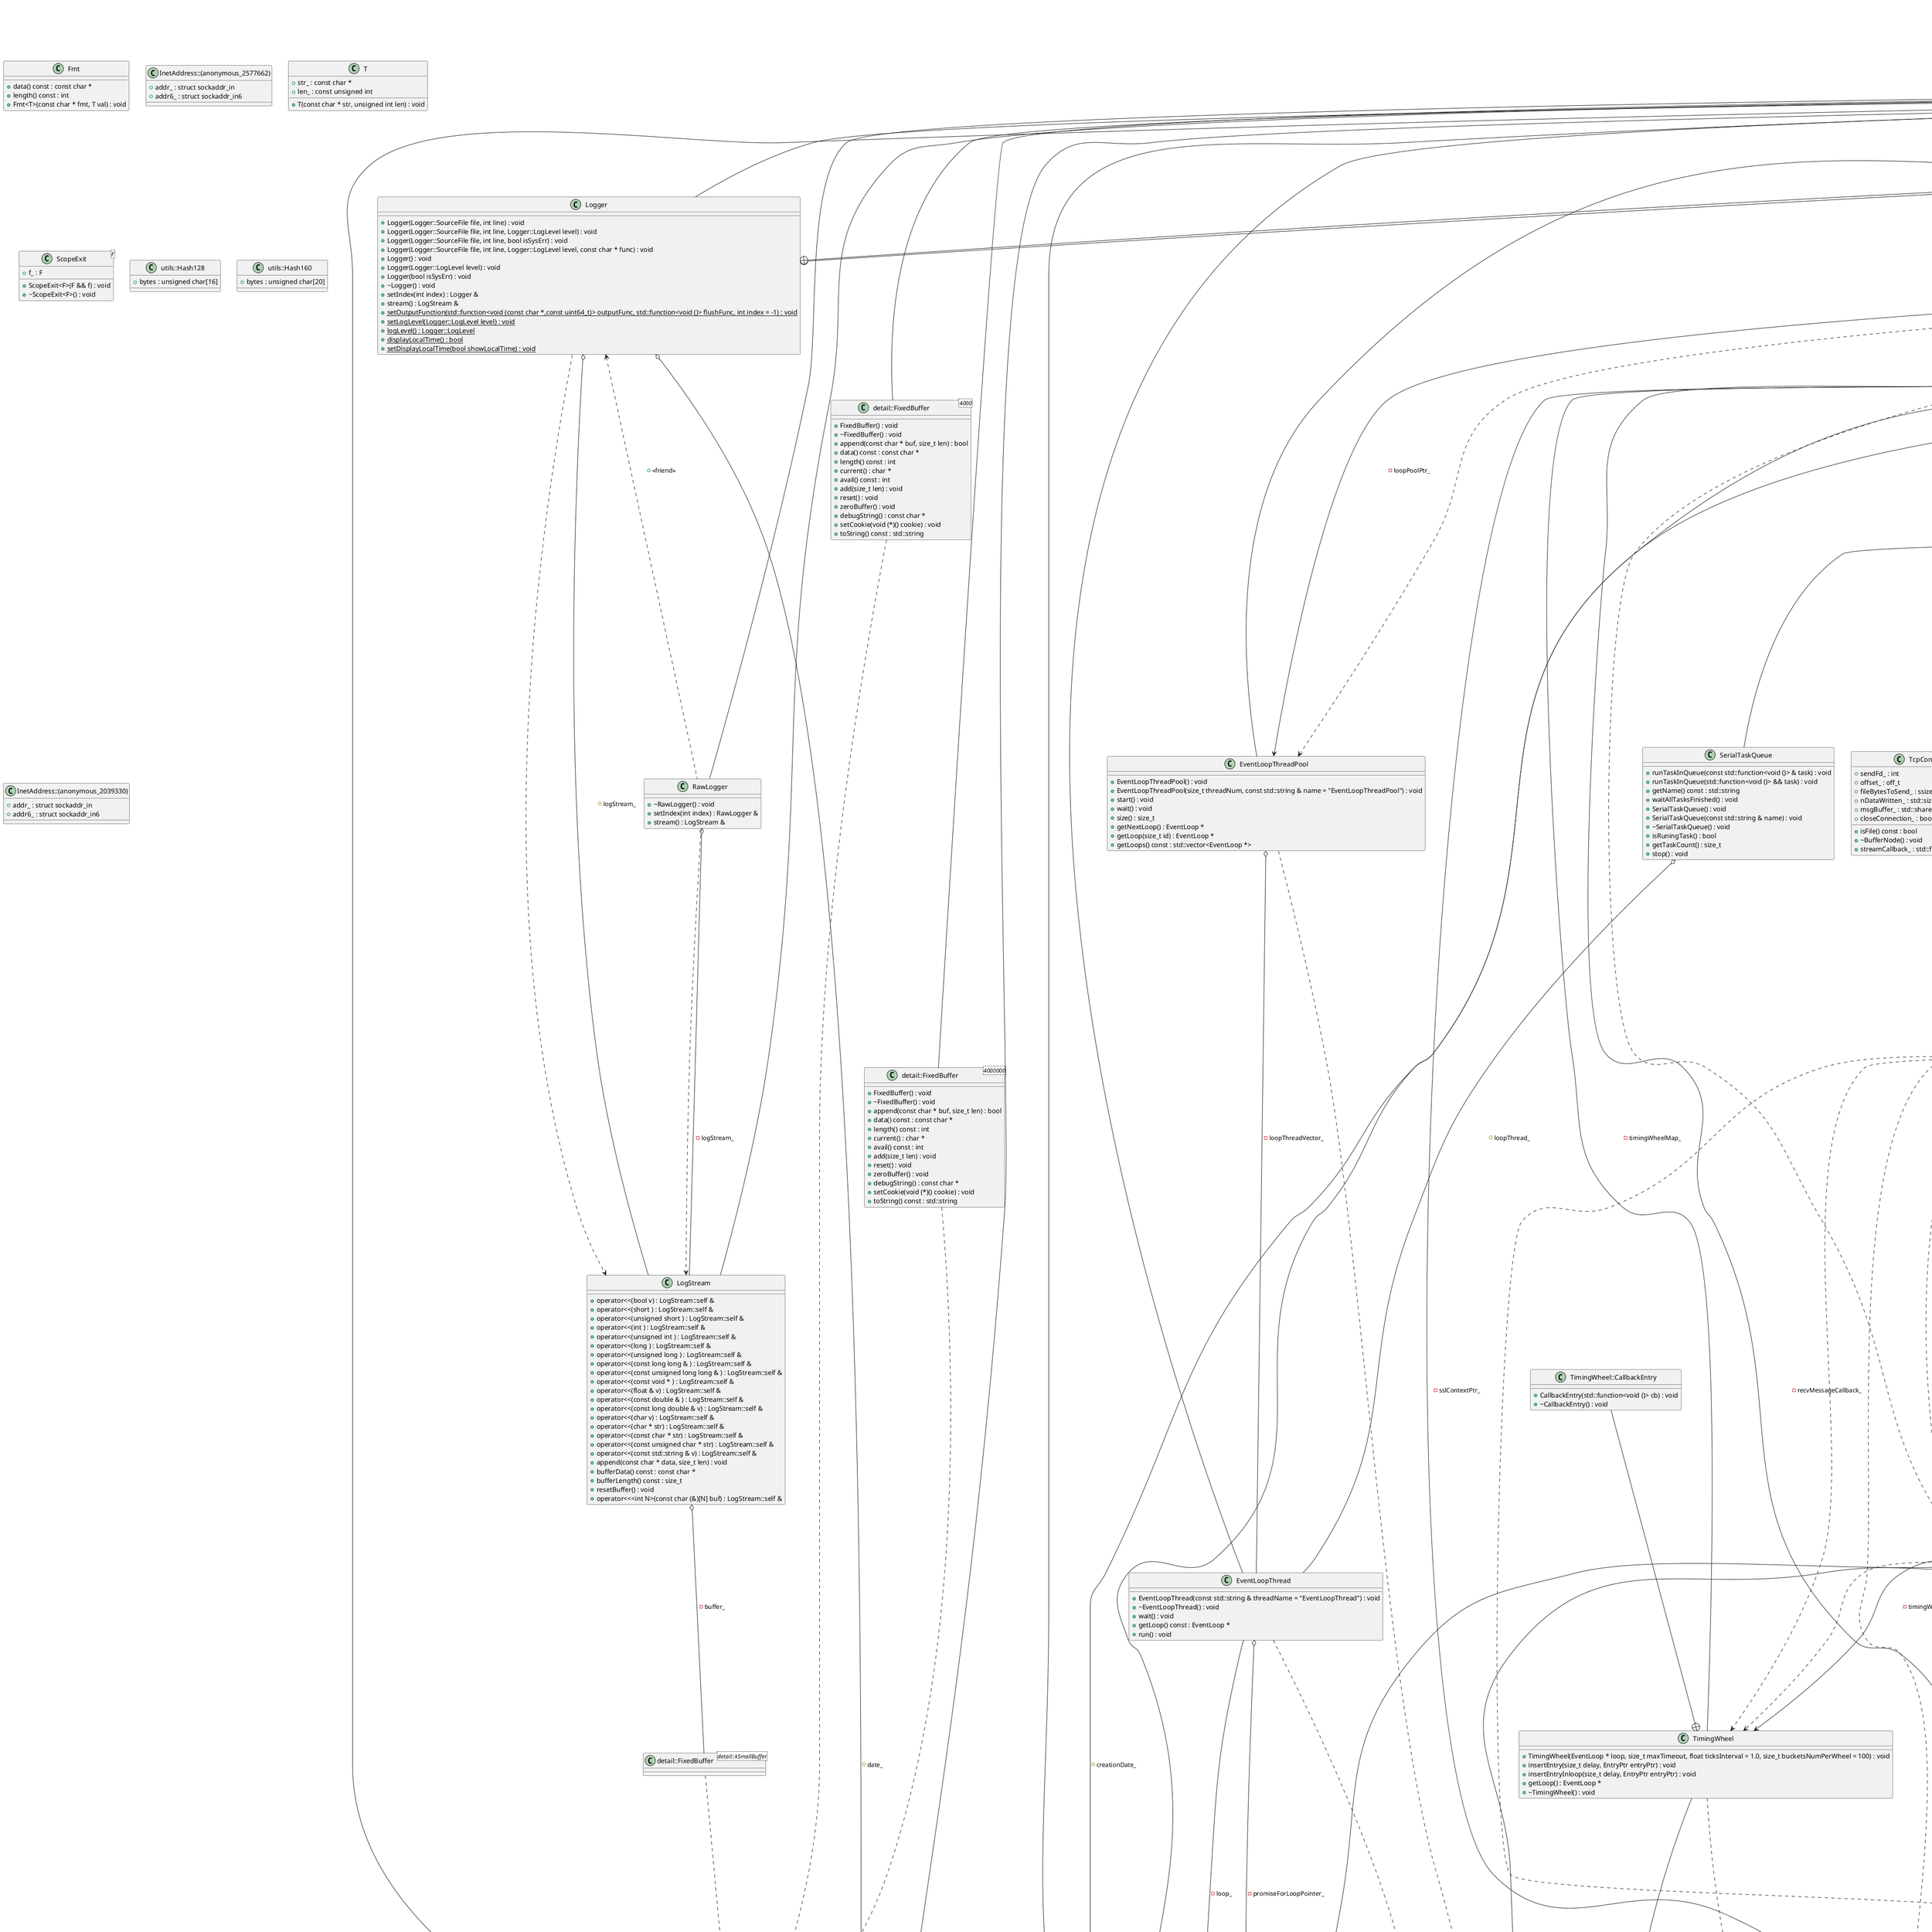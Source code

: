 @startuml
class "Date" as C_0002032009232244826154
class C_0002032009232244826154 {
+Date() : void
+Date(int64_t microSec) : void
+Date(unsigned int year, unsigned int month, unsigned int day, unsigned int hour = 0, unsigned int minute = 0, unsigned int second = 0, unsigned int microSecond = 0) : void
{static} +date() : const Date
{static} +now() : const Date
{static} +timezoneOffset() : int64_t
+after(double second) const : const Date
+roundSecond() const : const Date
+roundDay() const : const Date
+~Date() : void
+operator==(const Date & date) const : bool
+operator!=(const Date & date) const : bool
+operator<(const Date & date) const : bool
+operator>(const Date & date) const : bool
+operator>=(const Date & date) const : bool
+operator<=(const Date & date) const : bool
+microSecondsSinceEpoch() const : int64_t
+secondsSinceEpoch() const : int64_t
+tmStruct() const : struct tm
+toFormattedString(bool showMicroseconds) const : std::string
+toCustomedFormattedString(const std::string & fmtStr, bool showMicroseconds = false) const : std::string
+toFormattedStringLocal(bool showMicroseconds) const : std::string
+toCustomedFormattedStringLocal(const std::string & fmtStr, bool showMicroseconds = false) const : std::string
+toDbStringLocal() const : std::string
+toDbString() const : std::string
{static} +fromDbStringLocal(const std::string & datetime) : Date
{static} +fromDbString(const std::string & datetime) : Date
+toCustomedFormattedString(const std::string & fmtStr, char * str, size_t len) const : void
+isSameSecond(const Date & date) const : bool
+swap(Date & that) : void
}
class "InetAddress" as C_0001897340460211641725
class C_0001897340460211641725 {
+InetAddress(uint16_t port = 0, bool loopbackOnly = false, bool ipv6 = false) : void
+InetAddress(const std::string & ip, uint16_t port, bool ipv6 = false) : void
+InetAddress(const struct sockaddr_in & addr) : void
+InetAddress(const struct sockaddr_in6 & addr) : void
+family() const : sa_family_t
+toIp() const : std::string
+toIpPort() const : std::string
+toPort() const : uint16_t
+isIpV6() const : bool
+isIntranetIp() const : bool
+isLoopbackIp() const : bool
+getSockAddr() const : const struct sockaddr *
+setSockAddrInet6(const struct sockaddr_in6 & addr6) : void
+ipNetEndian() const : uint32_t
+ip6NetEndian() const : const uint32_t *
+portNetEndian() const : uint16_t
+setPortNetEndian(uint16_t port) : void
+isUnspecified() const : bool
}
class "InetAddress::()" as C_0000673025168912921705
class C_0000673025168912921705 {
+addr_ : struct sockaddr_in
+addr6_ : struct sockaddr_in6
}
class "NonCopyable" as C_0001159823987743494688
class C_0001159823987743494688 {
}
class "detail::FixedBuffer<int SIZE>" as C_0000111393647775817392
class C_0000111393647775817392 {
+FixedBuffer<SIZE>() : void
+~FixedBuffer<SIZE>() : void
+append(const char * buf, size_t len) : bool
+data() const : const char *
+length() const : int
+current() : char *
+avail() const : int
+add(size_t len) : void
+reset() : void
+zeroBuffer() : void
+debugString() : const char *
+setCookie(void (*)() cookie) : void
+toString() const : std::string
}
class "detail::FixedBuffer<detail::kSmallBuffer>" as C_0000510041652600390686
class C_0000510041652600390686 {
}
class "detail::FixedBuffer<4000>" as C_0001754247125147083756
class C_0001754247125147083756 {
+FixedBuffer() : void
+~FixedBuffer() : void
+append(const char * buf, size_t len) : bool
+data() const : const char *
+length() const : int
+current() : char *
+avail() const : int
+add(size_t len) : void
+reset() : void
+zeroBuffer() : void
+debugString() : const char *
+setCookie(void (*)() cookie) : void
+toString() const : std::string
}
class "detail::FixedBuffer<4000000>" as C_0001042478360162272930
class C_0001042478360162272930 {
+FixedBuffer() : void
+~FixedBuffer() : void
+append(const char * buf, size_t len) : bool
+data() const : const char *
+length() const : int
+current() : char *
+avail() const : int
+add(size_t len) : void
+reset() : void
+zeroBuffer() : void
+debugString() : const char *
+setCookie(void (*)() cookie) : void
+toString() const : std::string
}
class "LogStream" as C_0001930690020065325250
class C_0001930690020065325250 {
+operator<<(bool v) : LogStream::self &
+operator<<(short ) : LogStream::self &
+operator<<(unsigned short ) : LogStream::self &
+operator<<(int ) : LogStream::self &
+operator<<(unsigned int ) : LogStream::self &
+operator<<(long ) : LogStream::self &
+operator<<(unsigned long ) : LogStream::self &
+operator<<(const long long & ) : LogStream::self &
+operator<<(const unsigned long long & ) : LogStream::self &
+operator<<(const void * ) : LogStream::self &
+operator<<(float & v) : LogStream::self &
+operator<<(const double & ) : LogStream::self &
+operator<<(const long double & v) : LogStream::self &
+operator<<(char v) : LogStream::self &
+operator<<(char * str) : LogStream::self &
+operator<<(const char * str) : LogStream::self &
+operator<<(const unsigned char * str) : LogStream::self &
+operator<<(const std::string & v) : LogStream::self &
+append(const char * data, size_t len) : void
+bufferData() const : const char *
+bufferLength() const : size_t
+resetBuffer() : void
+operator<<<int N>(const char (&)[N] buf) : LogStream::self &
}
class "Fmt" as C_0002131890502232898697
class C_0002131890502232898697 {
+data() const : const char *
+length() const : int
+Fmt<T>(const char * fmt, T val) : void
}
class "Logger" as C_0002053752992472264214
class C_0002053752992472264214 {
+Logger(Logger::SourceFile file, int line) : void
+Logger(Logger::SourceFile file, int line, Logger::LogLevel level) : void
+Logger(Logger::SourceFile file, int line, bool isSysErr) : void
+Logger(Logger::SourceFile file, int line, Logger::LogLevel level, const char * func) : void
+Logger() : void
+Logger(Logger::LogLevel level) : void
+Logger(bool isSysErr) : void
+~Logger() : void
+setIndex(int index) : Logger &
+stream() : LogStream &
{static} +setOutputFunction(std::function<void (const char *,const uint64_t)> outputFunc, std::function<void ()> flushFunc, int index = -1) : void
{static} +setLogLevel(Logger::LogLevel level) : void
{static} +logLevel() : Logger::LogLevel
{static} +displayLocalTime() : bool
{static} +setDisplayLocalTime(bool showLocalTime) : void
}
enum "Logger::LogLevel" as C_0002131283840621188296
enum C_0002131283840621188296 {
kTrace
kDebug
kInfo
kWarn
kError
kFatal
kNumberOfLogLevels
}
class "Logger::SourceFile" as C_0000979080797342806546
class C_0000979080797342806546 {
+SourceFile(const char * filename = nullptr) : void
+SourceFile<int N>(const char (&)[N] arr) : void
+data_ : const char *
+size_ : int
}
class "RawLogger" as C_0000716430590791918928
class C_0000716430590791918928 {
+~RawLogger() : void
+setIndex(int index) : RawLogger &
+stream() : LogStream &
}
class "MpscQueue<T>" as C_0000912667184903365399
class C_0000912667184903365399 {
+MpscQueue<T>() : void
+~MpscQueue<T>() : void
+enqueue(T && input) : void
+enqueue(const T & input) : void
+dequeue(T & output) : bool
+empty() : bool
}
class "MpscQueue::BufferNode" as C_0000223701637084171141
class C_0000223701637084171141 {
+BufferNode() = default : void
+BufferNode(const T & data) : void
+BufferNode(T && data) : void
+dataPtr_ : T *
+next_ : std::atomic<BufferNode *>
}
class "MpscQueue<std::function<void()>>" as C_0002185746167032660910
class C_0002185746167032660910 {
}
class "EventLoop" as C_0001390130774830223499
class C_0001390130774830223499 {
+EventLoop() : void
+~EventLoop() : void
+loop() : void
+quit() : void
+assertInLoopThread() : void
+resetTimerQueue() : void
+resetAfterFork() : void
+isInLoopThread() const : bool
{static} +getEventLoopOfCurrentThread() : EventLoop *
+queueInLoop(const Func & f) : void
+queueInLoop(Func && f) : void
+runAt(const Date & time, const Func & cb) : TimerId
+runAt(const Date & time, Func && cb) : TimerId
+runAfter(double delay, const Func & cb) : TimerId
+runAfter(double delay, Func && cb) : TimerId
+runAfter(const std::chrono::duration<double> & delay, const Func & cb) : TimerId
+runAfter(const std::chrono::duration<double> & delay, Func && cb) : TimerId
+runEvery(double interval, const Func & cb) : TimerId
+runEvery(double interval, Func && cb) : TimerId
+runEvery(const std::chrono::duration<double> & interval, const Func & cb) : TimerId
+runEvery(const std::chrono::duration<double> & interval, Func && cb) : TimerId
+invalidateTimer(TimerId id) : void
+moveToCurrentThread() : void
+updateChannel(Channel * chl) : void
+removeChannel(Channel * chl) : void
+index() : size_t
+setIndex(size_t index) : void
+isRunning() : bool
+isCallingFunctions() : bool
+runOnQuit(Func && cb) : void
+runOnQuit(const Func & cb) : void
+runInLoop<Functor>(Functor && f) : void
}
class "EventLoopThread" as C_0001280612521485369958
class C_0001280612521485369958 {
+EventLoopThread(const std::string & threadName = "EventLoopThread") : void
+~EventLoopThread() : void
+wait() : void
+getLoop() const : EventLoop *
+run() : void
}
class "EventLoopThreadPool" as C_0002061035340998974559
class C_0002061035340998974559 {
+EventLoopThreadPool() : void
+EventLoopThreadPool(size_t threadNum, const std::string & name = "EventLoopThreadPool") : void
+start() : void
+wait() : void
+size() : size_t
+getNextLoop() : EventLoop *
+getLoop(size_t id) : EventLoop *
+getLoops() const : std::vector<EventLoop *>
}
class "InetAddress::(anonymous_2577662)" as C_0001189407896771082466
class C_0001189407896771082466 {
+addr_ : struct sockaddr_in
+addr6_ : struct sockaddr_in6
}
class "MsgBuffer" as C_0001289495020269537351
class C_0001289495020269537351 {
+MsgBuffer(size_t len = kBufferDefaultLength) : void
+peek() const : const char *
+beginWrite() const : const char *
+beginWrite() : char *
+peekInt8() const : uint8_t
+peekInt16() const : uint16_t
+peekInt32() const : uint32_t
+peekInt64() const : uint64_t
+read(size_t len) : std::string
+readInt8() : uint8_t
+readInt16() : uint16_t
+readInt32() : uint32_t
+readInt64() : uint64_t
+swap(MsgBuffer & buf) : void
+readableBytes() const : size_t
+writableBytes() const : size_t
+append(const MsgBuffer & buf) : void
+append(const char * buf, size_t len) : void
+append(const std::string & buf) : void
+appendInt8(const uint8_t b) : void
+appendInt16(const uint16_t s) : void
+appendInt32(const uint32_t i) : void
+appendInt64(const uint64_t l) : void
+addInFront(const char * buf, size_t len) : void
+addInFrontInt8(const uint8_t b) : void
+addInFrontInt16(const uint16_t s) : void
+addInFrontInt32(const uint32_t i) : void
+addInFrontInt64(const uint64_t l) : void
+retrieveAll() : void
+retrieve(size_t len) : void
+readFd(int fd, int * retErrno) : ssize_t
+retrieveUntil(const char * end) : void
+findCRLF() const : const char *
+ensureWritableBytes(size_t len) : void
+hasWritten(size_t len) : void
+unwrite(size_t offset) : void
+operator[](size_t offset) const : const char &
+operator[](size_t offset) : char &
+append<int N>(const char (&)[N] buf) : void
}
enum "SSLError" as C_0000434245188016003403
enum C_0000434245188016003403 {
kSSLHandshakeError
kSSLInvalidCertificate
kSSLProtocolError
}
abstract "Certificate" as C_0001660397537883119469
abstract C_0001660397537883119469 {
+~Certificate() = default : void
{abstract} +sha1Fingerprint() const = 0 : std::string
{abstract} +sha256Fingerprint() const = 0 : std::string
{abstract} +pem() const = 0 : std::string
}
class "TLSPolicy" as C_0002100370281243872283
class C_0002100370281243872283 {
+setConfCmds(const std::vector<std::pair<std::string,std::string>> & sslConfCmds) : TLSPolicy &
+setHostname(const std::string & hostname) : TLSPolicy &
+setCertPath(const std::string & certPath) : TLSPolicy &
+setKeyPath(const std::string & keyPath) : TLSPolicy &
+setCaPath(const std::string & caPath) : TLSPolicy &
+setUseOldTLS(bool useOldTLS) : TLSPolicy &
+setAlpnProtocols(const std::vector<std::string> & alpnProtocols) : TLSPolicy &
+setAlpnProtocols(std::vector<std::string> && alpnProtocols) : TLSPolicy &
+setUseSystemCertStore(bool useSystemCertStore) : TLSPolicy &
+setValidate(bool enable) : TLSPolicy &
+setAllowBrokenChain(bool allow) : TLSPolicy &
+getConfCmds() const : const std::vector<std::pair<std::string,std::string>> &
+getHostname() const : const std::string &
+getCertPath() const : const std::string &
+getKeyPath() const : const std::string &
+getCaPath() const : const std::string &
+getUseOldTLS() const : bool
+getValidate() const : bool
+getAllowBrokenChain() const : bool
+getAlpnProtocols() const : const std::vector<std::string> &
+getAlpnProtocols() : const std::vector<std::string> &
+getUseSystemCertStore() const : bool
{static} +defaultServerPolicy(const std::string & certPath, const std::string & keyPath) : std::shared_ptr<TLSPolicy>
{static} +defaultClientPolicy(const std::string & hostname = "") : std::shared_ptr<TLSPolicy>
}
abstract "TcpConnection" as C_0002230624932100089526
abstract C_0002230624932100089526 {
+TcpConnection() = default : void
+~TcpConnection() : void
{abstract} +send(const char * msg, size_t len) = 0 : void
{abstract} +send(const void * msg, size_t len) = 0 : void
{abstract} +send(const std::string & msg) = 0 : void
{abstract} +send(std::string && msg) = 0 : void
{abstract} +send(const MsgBuffer & buffer) = 0 : void
{abstract} +send(MsgBuffer && buffer) = 0 : void
{abstract} +send(const std::shared_ptr<std::string> & msgPtr) = 0 : void
{abstract} +send(const std::shared_ptr<MsgBuffer> & msgPtr) = 0 : void
{abstract} +sendFile(const char * fileName, size_t offset = 0, size_t length = 0) = 0 : void
{abstract} +sendFile(const wchar_t * fileName, size_t offset = 0, size_t length = 0) = 0 : void
{abstract} +sendStream(std::function<std::size_t (char *,std::size_t)> callback) = 0 : void
{abstract} +localAddr() const = 0 : const InetAddress &
{abstract} +peerAddr() const = 0 : const InetAddress &
{abstract} +connected() const = 0 : bool
{abstract} +disconnected() const = 0 : bool
{abstract} +setHighWaterMarkCallback(const HighWaterMarkCallback & cb, size_t markLen) = 0 : void
{abstract} +setTcpNoDelay(bool on) = 0 : void
{abstract} +shutdown() = 0 : void
{abstract} +forceClose() = 0 : void
{abstract} +getLoop() = 0 : EventLoop *
+setContext(const std::shared_ptr<void> & context) : void
+setContext(std::shared_ptr<void> && context) : void
{abstract} +applicationProtocol() const = 0 : std::string
+hasContext() const : bool
+clearContext() : void
{abstract} +keepAlive() = 0 : void
{abstract} +isKeepAlive() = 0 : bool
{abstract} +bytesSent() const = 0 : size_t
{abstract} +bytesReceived() const = 0 : size_t
{abstract} +isSSLConnection() const = 0 : bool
{abstract} +getRecvBuffer() = 0 : MsgBuffer *
{abstract} +peerCertificate() const = 0 : CertificatePtr
{abstract} +sniName() const = 0 : std::string
{abstract} +startEncryption(TLSPolicyPtr policy, bool isServer, std::function<void (const TcpConnectionPtr &)> upgradeCallback = nullptr) = 0 : void
+startClientEncryption(std::function<void (const TcpConnectionPtr &)> && callback, bool useOldTLS = false, bool validateCert = true, const std::string & hostname = "", const std::vector<std::pair<std::string,std::string>> & sslConfCmds = =
            {}) : void
+setValidationPolicy(TLSPolicy && policy) : void
+setRecvMsgCallback(const RecvMessageCallback & cb) : void
+setRecvMsgCallback(RecvMessageCallback && cb) : void
+setConnectionCallback(const ConnectionCallback & cb) : void
+setConnectionCallback(ConnectionCallback && cb) : void
+setWriteCompleteCallback(const WriteCompleteCallback & cb) : void
+setWriteCompleteCallback(WriteCompleteCallback && cb) : void
+setCloseCallback(const CloseCallback & cb) : void
+setCloseCallback(CloseCallback && cb) : void
+setSSLErrorCallback(const SSLErrorCallback & cb) : void
+setSSLErrorCallback(SSLErrorCallback && cb) : void
{abstract} +connectEstablished() = 0 : void
{abstract} +connectDestroyed() = 0 : void
{abstract} +enableKickingOff(size_t timeout, const std::shared_ptr<TimingWheel> & timingWheel) = 0 : void
+getContext<T>() : std::shared_ptr<T>
}
class "TimingWheel" as C_0000964465843177067305
class C_0000964465843177067305 {
+TimingWheel(EventLoop * loop, size_t maxTimeout, float ticksInterval = 1.0, size_t bucketsNumPerWheel = 100) : void
+insertEntry(size_t delay, EntryPtr entryPtr) : void
+insertEntryInloop(size_t delay, EntryPtr entryPtr) : void
+getLoop() : EventLoop *
+~TimingWheel() : void
}
class "TimingWheel::CallbackEntry" as C_0002013739811805694444
class C_0002013739811805694444 {
+CallbackEntry(std::function<void ()> cb) : void
+~CallbackEntry() : void
}
class "TcpServer" as C_0001423170502760786790
class C_0001423170502760786790 {
+TcpServer(EventLoop * loop, const InetAddress & address, std::string name, bool reUseAddr = true, bool reUsePort = true) : void
+~TcpServer() : void
+start() : void
+stop() : void
+setIoLoopNum(size_t num) : void
+setIoLoopThreadPool(const std::shared_ptr<EventLoopThreadPool> & pool) : void
+setIoLoops(const std::vector<EventLoop *> & ioLoops) : void
+setRecvMessageCallback(const RecvMessageCallback & cb) : void
+setRecvMessageCallback(RecvMessageCallback && cb) : void
+setConnectionCallback(const ConnectionCallback & cb) : void
+setConnectionCallback(ConnectionCallback && cb) : void
+setWriteCompleteCallback(const WriteCompleteCallback & cb) : void
+setWriteCompleteCallback(WriteCompleteCallback && cb) : void
+name() const : const std::string &
+ipPort() const : std::string
+address() const : const InetAddress &
+getLoop() const : EventLoop *
+getIoLoops() const : std::vector<EventLoop *>
+kickoffIdleConnections(size_t timeout) : void
+enableSSL(const std::string & certPath, const std::string & keyPath, bool useOldTLS = false, const std::vector<std::pair<std::string,std::string>> & sslConfCmds = =
            {}, const std::string & caPath = "") : void
+enableSSL(TLSPolicyPtr policy) : void
}
class "TcpServer::IgnoreSigPipe" as C_0001489562721151066050
class C_0001489562721151066050 {
+IgnoreSigPipe() : void
}
class "Socket" as C_0000971024972307079851
class C_0000971024972307079851 {
{static} +createNonblockingSocketOrDie(int family) : int
{static} +getSocketError(int sockfd) : int
{static} +connect(int sockfd, const InetAddress & addr) : int
{static} +isSelfConnect(int sockfd) : bool
+Socket(int sockfd) : void
+~Socket() : void
+bindAddress(const InetAddress & localaddr) : void
+listen() : void
+accept(InetAddress * peeraddr) : int
+closeWrite() : void
+read(char * buffer, uint64_t len) : int
+fd() : int
{static} +getLocalAddr(int sockfd) : struct sockaddr_in6
{static} +getPeerAddr(int sockfd) : struct sockaddr_in6
+setTcpNoDelay(bool on) : void
+setReuseAddr(bool on) : void
+setReusePort(bool on) : void
+setKeepAlive(bool on) : void
+getSocketError() : int
{static} +setNonBlockAndCloseOnExec(int sockfd) : void
}
class "Channel" as C_0000764690828649606524
class C_0000764690828649606524 {
+Channel(EventLoop * loop, int fd) : void
+setReadCallback(const Channel::EventCallback & cb) : void
+setReadCallback(Channel::EventCallback && cb) : void
+setWriteCallback(const Channel::EventCallback & cb) : void
+setWriteCallback(Channel::EventCallback && cb) : void
+setCloseCallback(const Channel::EventCallback & cb) : void
+setCloseCallback(Channel::EventCallback && cb) : void
+setErrorCallback(const Channel::EventCallback & cb) : void
+setErrorCallback(Channel::EventCallback && cb) : void
+setEventCallback(const Channel::EventCallback & cb) : void
+setEventCallback(Channel::EventCallback && cb) : void
+fd() const : int
+events() const : int
+revents() const : int
+isNoneEvent() const : bool
+disableAll() : void
+remove() : void
+ownerLoop() : EventLoop *
+enableReading() : void
+disableReading() : void
+enableWriting() : void
+disableWriting() : void
+isWriting() const : bool
+isReading() const : bool
+updateEvents(int events) : void
+tie(const std::shared_ptr<void> & obj) : void
{static} +kNoneEvent : const int
{static} +kReadEvent : const int
{static} +kWriteEvent : const int
}
class "Acceptor" as C_0000184886692180276257
class C_0000184886692180276257 {
+Acceptor(EventLoop * loop, const InetAddress & addr, bool reUseAddr = true, bool reUsePort = true) : void
+~Acceptor() : void
+addr() const : const InetAddress &
+setNewConnectionCallback(const NewConnectionCallback & cb) : void
+listen() : void
}
abstract "TLSProvider" as C_0000464040622375950341
abstract C_0000464040622375950341 {
+TLSProvider(TcpConnection * conn, TLSPolicyPtr policy, SSLContextPtr ctx) : void
+~TLSProvider() = default : void
{abstract} +recvData(MsgBuffer * buffer) = 0 : void
{abstract} +sendData(const char * ptr, size_t size) = 0 : ssize_t
{abstract} +close() = 0 : void
{abstract} +startEncryption() = 0 : void
+sendBufferedData() : bool
+getBufferedData() : MsgBuffer &
+appendToWriteBuffer(const char * ptr, size_t size) : void
+setWriteCallback(TLSProvider::WriteCallback cb) : void
+setErrorCallback(TLSProvider::ErrorCallback cb) : void
+setHandshakeCallback(TLSProvider::HandshakeCallback cb) : void
+setMessageCallback(TLSProvider::MessageCallback cb) : void
+setCloseCallback(TLSProvider::CloseCallback cb) : void
+getRecvBuffer() : MsgBuffer &
+peerCertificate() const : const CertificatePtr &
+applicationProtocol() const : const std::string &
+sniName() const : const std::string &
}
class "TcpConnectionImpl" as C_0000920759514274339356
class C_0000920759514274339356 {
+TcpConnectionImpl(EventLoop * loop, int socketfd, const InetAddress & localAddr, const InetAddress & peerAddr, TLSPolicyPtr policy = nullptr, SSLContextPtr ctx = nullptr) : void
+~TcpConnectionImpl() : void
+send(const char * msg, size_t len) : void
+send(const void * msg, size_t len) : void
+send(const std::string & msg) : void
+send(std::string && msg) : void
+send(const MsgBuffer & buffer) : void
+send(MsgBuffer && buffer) : void
+send(const std::shared_ptr<std::string> & msgPtr) : void
+send(const std::shared_ptr<MsgBuffer> & msgPtr) : void
+sendFile(const char * fileName, size_t offset = 0, size_t length = 0) : void
+sendFile(const wchar_t * fileName, size_t offset = 0, size_t length = 0) : void
+sendStream(std::function<std::size_t (char *,std::size_t)> callback) : void
+localAddr() const : const InetAddress &
+peerAddr() const : const InetAddress &
+connected() const : bool
+disconnected() const : bool
+setHighWaterMarkCallback(const HighWaterMarkCallback & cb, size_t markLen) : void
+keepAlive() : void
+isKeepAlive() : bool
+setTcpNoDelay(bool on) : void
+shutdown() : void
+forceClose() : void
+getLoop() : EventLoop *
+bytesSent() const : size_t
+bytesReceived() const : size_t
+isSSLConnection() const : bool
+connectEstablished() : void
+connectDestroyed() : void
+getRecvBuffer() : MsgBuffer *
+applicationProtocol() const : std::string
+peerCertificate() const : CertificatePtr
+sniName() const : std::string
+startEncryption(TLSPolicyPtr policy, bool isServer, std::function<void (const TcpConnectionPtr &)> upgradeCallback = nullptr) : void
+enableKickingOff(size_t timeout, const std::shared_ptr<TimingWheel> & timingWheel) : void
}
class "TcpConnectionImpl::KickoffEntry" as C_0002266895444343633259
class C_0002266895444343633259 {
+KickoffEntry(const std::weak_ptr<TcpConnection> & conn) : void
+reset() : void
+~KickoffEntry() : void
}
class "TcpConnectionImpl::BufferNode" as C_0001029063960859366412
class C_0001029063960859366412 {
+isFile() const : bool
+~BufferNode() : void
+sendFd_ : int
+offset_ : off_t
+fileBytesToSend_ : ssize_t
+streamCallback_ : std::function<std::size_t (char *,std::size_t)>
+nDataWritten_ : std::size_t
+msgBuffer_ : std::shared_ptr<MsgBuffer>
+closeConnection_ : bool
}
enum "TcpConnectionImpl::ConnStatus" as C_0001727349338344491225
enum C_0001727349338344491225 {
Disconnected
Connecting
Connected
Disconnecting
}
abstract "Poller" as C_0000300034150397884642
abstract C_0000300034150397884642 {
+Poller(EventLoop * loop) : void
+~Poller() : void
+assertInLoopThread() : void
{abstract} +poll(int timeoutMs, ChannelList * activeChannels) = 0 : void
{abstract} +updateChannel(Channel * channel) = 0 : void
{abstract} +removeChannel(Channel * channel) = 0 : void
+resetAfterFork() : void
{static} +newPoller(EventLoop * loop) : Poller *
}
class "TimerQueue" as C_0000607400095182694101
class C_0000607400095182694101 {
+TimerQueue(EventLoop * loop) : void
+~TimerQueue() : void
+addTimer(const TimerCallback & cb, const TimePoint & when, const TimeInterval & interval) : TimerId
+addTimer(TimerCallback && cb, const TimePoint & when, const TimeInterval & interval) : TimerId
+addTimerInLoop(const TimerPtr & timer) : void
+invalidateTimer(TimerId id) : void
+reset() : void
}
class "SSLContext" as C_0000626107303889580949
class C_0000626107303889580949 {
}
class "T" as C_0000394452884449343416
class C_0000394452884449343416 {
+T(const char * str, unsigned int len) : void
+str_ : const char *
+len_ : const unsigned int
}
class "Timer" as C_0002026475275429760163
class C_0002026475275429760163 {
+Timer(const TimerCallback & cb, const TimePoint & when, const TimeInterval & interval) : void
+Timer(TimerCallback && cb, const TimePoint & when, const TimeInterval & interval) : void
+~Timer() : void
+run() const : void
+restart(const TimePoint & now) : void
+operator<(const Timer & t) const : bool
+operator>(const Timer & t) const : bool
+when() const : const TimePoint &
+isRepeat() : bool
+id() : TimerId
}
class "TimerPtrComparer" as C_0000157340721173102239
class C_0000157340721173102239 {
+operator()(const TimerPtr & x, const TimerPtr & y) const : bool
}
class "ScopeExit<F>" as C_0000026148367911088234
class C_0000026148367911088234 {
+ScopeExit<F>(F && f) : void
+~ScopeExit<F>() : void
+f_ : F
}
abstract "TaskQueue" as C_0000684873245997977544
abstract C_0000684873245997977544 {
{abstract} +runTaskInQueue(const std::function<void ()> & task) = 0 : void
{abstract} +runTaskInQueue(std::function<void ()> && task) = 0 : void
+getName() const : std::string
+syncTaskInQueue(const std::function<void ()> & task) : void
+~TaskQueue() : void
}
class "ConcurrentTaskQueue" as C_0000295101274428145462
class C_0000295101274428145462 {
+ConcurrentTaskQueue(size_t threadNum, const std::string & name) : void
+runTaskInQueue(const std::function<void ()> & task) : void
+runTaskInQueue(std::function<void ()> && task) : void
+getName() const : std::string
+getTaskCount() : size_t
+stop() : void
+~ConcurrentTaskQueue() : void
}
class "AsyncFileLogger" as C_0000630185754256426097
class C_0000630185754256426097 {
+output(const char * msg, const uint64_t len) : void
+flush() : void
+startLogging() : void
+setFileSizeLimit(uint64_t limit) : void
+setSwitchOnLimitOnly(bool flag = true) : void
+setFileName(const std::string & baseName, const std::string & extName = ".log", const std::string & path = "./") : void
+~AsyncFileLogger() : void
+AsyncFileLogger() : void
}
class "AsyncFileLogger::LoggerFile" as C_0001453238540802541239
class C_0001453238540802541239 {
+LoggerFile(const std::string & filePath, const std::string & fileBaseName, const std::string & fileExtName, bool switchOnLimitOnly = false) : void
+~LoggerFile() : void
+writeLog(const StringPtr buf) : void
+open() : void
+switchLog(bool openNewOne) : void
+getLength() : uint64_t
+operator bool() const : bool
+flush() : void
}
class "utils::Hash128" as C_0001166594284895168875
class C_0001166594284895168875 {
+bytes : unsigned char[16]
}
class "utils::Hash160" as C_0001016092423778930091
class C_0001016092423778930091 {
+bytes : unsigned char[20]
}
class "utils::Hash256" as C_0000080756732781028581
class C_0000080756732781028581 {
+bytes : unsigned char[32]
}
class "utils::RngState" as C_0000195316585713148470
class C_0000195316585713148470 {
+secret : utils::Hash256
+prev : utils::Hash256
+time : int64_t
+counter : uint64_t
}
class "SerialTaskQueue" as C_0000634031134969193198
class C_0000634031134969193198 {
+runTaskInQueue(const std::function<void ()> & task) : void
+runTaskInQueue(std::function<void ()> && task) : void
+getName() const : std::string
+waitAllTasksFinished() : void
+SerialTaskQueue() : void
+SerialTaskQueue(const std::string & name) : void
+~SerialTaskQueue() : void
+isRuningTask() : bool
+getTaskCount() : size_t
+stop() : void
}
class "InetAddress::(anonymous_2039330)" as C_0000089957972753266749
class C_0000089957972753266749 {
+addr_ : struct sockaddr_in
+addr6_ : struct sockaddr_in6
}
class "TcpClient" as C_0001156367011091191681
class C_0001156367011091191681 {
+TcpClient(EventLoop * loop, const InetAddress & serverAddr, const std::string & nameArg) : void
+~TcpClient() : void
+connect() : void
+disconnect() : void
+stop() : void
+connection() const : TcpConnectionPtr
+getLoop() const : EventLoop *
+retry() const : bool
+enableRetry() : void
+name() const : const std::string &
+setConnectionCallback(const ConnectionCallback & cb) : void
+setConnectionCallback(ConnectionCallback && cb) : void
+setConnectionErrorCallback(const ConnectionErrorCallback & cb) : void
+setMessageCallback(const RecvMessageCallback & cb) : void
+setMessageCallback(RecvMessageCallback && cb) : void
+setWriteCompleteCallback(const WriteCompleteCallback & cb) : void
+setWriteCompleteCallback(WriteCompleteCallback && cb) : void
+setSSLErrorCallback(const SSLErrorCallback & cb) : void
+setSSLErrorCallback(SSLErrorCallback && cb) : void
+enableSSL(bool useOldTLS = false, bool validateCert = true, std::string hostname = "", const std::vector<std::pair<std::string,std::string>> & sslConfCmds = =
            {}, const std::string & certPath = "", const std::string & keyPath = "", const std::string & caPath = "") : void
+enableSSL(TLSPolicyPtr policy) : void
}
class "TcpClient::IgnoreSigPipe" as C_0001278908569830571044
class C_0001278908569830571044 {
+IgnoreSigPipe() : void
}
class "Connector" as C_0001706043459252151324
class C_0001706043459252151324 {
+Connector(EventLoop * loop, const InetAddress & addr, bool retry = true) : void
+Connector(EventLoop * loop, InetAddress && addr, bool retry = true) : void
+~Connector() : void
+setNewConnectionCallback(const Connector::NewConnectionCallback & cb) : void
+setNewConnectionCallback(Connector::NewConnectionCallback && cb) : void
+setErrorCallback(const Connector::ConnectionErrorCallback & cb) : void
+setErrorCallback(Connector::ConnectionErrorCallback && cb) : void
+serverAddress() const : const InetAddress &
+start() : void
+restart() : void
+stop() : void
}
enum "Connector::Status" as C_0000000982196670174162
enum C_0000000982196670174162 {
Disconnected
Connecting
Connected
}
C_0001897340460211641725 o-- C_0000673025168912921705
C_0001159823987743494688 <|-- C_0000111393647775817392
C_0000510041652600390686 ..|> C_0000111393647775817392
C_0001754247125147083756 ..|> C_0000111393647775817392
C_0001159823987743494688 <|-- C_0001754247125147083756
C_0001042478360162272930 ..|> C_0000111393647775817392
C_0001159823987743494688 <|-- C_0001042478360162272930
C_0001930690020065325250 o-- C_0000510041652600390686 : -buffer_
C_0001159823987743494688 <|-- C_0001930690020065325250
C_0002053752992472264214 ..> C_0001930690020065325250
C_0002053752992472264214 o-- C_0001930690020065325250 : #logStream_
C_0002053752992472264214 o-- C_0002032009232244826154 : #date_
C_0002053752992472264214 <.. C_0000716430590791918928 : +<<friend>>
C_0001159823987743494688 <|-- C_0002053752992472264214
C_0002131283840621188296 --+ C_0002053752992472264214
C_0000979080797342806546 --+ C_0002053752992472264214
C_0000716430590791918928 ..> C_0001930690020065325250
C_0000716430590791918928 o-- C_0001930690020065325250 : -logStream_
C_0001159823987743494688 <|-- C_0000716430590791918928
C_0001159823987743494688 <|-- C_0000912667184903365399
C_0000223701637084171141 --+ C_0000912667184903365399
C_0002185746167032660910 ..|> C_0000912667184903365399
C_0001390130774830223499 ..> C_0002032009232244826154
C_0001390130774830223499 ..> C_0000764690828649606524
C_0001390130774830223499 o-- C_0000300034150397884642 : -poller_
C_0001390130774830223499 --> C_0000764690828649606524 : -activeChannels_
C_0001390130774830223499 --> C_0000764690828649606524 : -currentActiveChannel_
C_0001390130774830223499 o-- C_0002185746167032660910 : -funcs_
C_0001390130774830223499 o-- C_0000607400095182694101 : -timerQueue_
C_0001390130774830223499 o-- C_0002185746167032660910 : -funcsOnQuit_
C_0001390130774830223499 o-- C_0000764690828649606524 : -wakeupChannelPtr_
C_0001390130774830223499 --> C_0001390130774830223499 : -threadLocalLoopPtr_
C_0001159823987743494688 <|-- C_0001390130774830223499
C_0001280612521485369958 ..> C_0001390130774830223499
C_0001280612521485369958 --> C_0001390130774830223499 : -loop_
C_0001280612521485369958 o-- C_0001390130774830223499 : -promiseForLoopPointer_
C_0001159823987743494688 <|-- C_0001280612521485369958
C_0002061035340998974559 ..> C_0001390130774830223499
C_0002061035340998974559 o-- C_0001280612521485369958 : -loopThreadVector_
C_0001159823987743494688 <|-- C_0002061035340998974559
C_0002230624932100089526 ..> C_0001289495020269537351
C_0002230624932100089526 ..> C_0001897340460211641725
C_0002230624932100089526 ..> C_0001390130774830223499
C_0002230624932100089526 ..> C_0001660397537883119469
C_0002230624932100089526 ..> C_0002100370281243872283
C_0002230624932100089526 ..> C_0000434245188016003403
C_0002230624932100089526 ..> C_0000964465843177067305
C_0002230624932100089526 o-- C_0002230624932100089526 : #recvMsgCallback_
C_0002230624932100089526 --> C_0001289495020269537351 : #recvMsgCallback_
C_0002230624932100089526 --> C_0002230624932100089526 : #recvMsgCallback_
C_0002230624932100089526 o-- C_0002230624932100089526 : #connectionCallback_
C_0002230624932100089526 o-- C_0002230624932100089526 : #closeCallback_
C_0002230624932100089526 o-- C_0002230624932100089526 : #writeCompleteCallback_
C_0002230624932100089526 o-- C_0002230624932100089526 : #highWaterMarkCallback_
C_0002230624932100089526 --> C_0002230624932100089526 : #highWaterMarkCallback_
C_0002230624932100089526 o-- C_0000434245188016003403 : #sslErrorCallback_
C_0002230624932100089526 o-- C_0002100370281243872283 : #tlsPolicy_
C_0002230624932100089526 <.. C_0001156367011091191681 : +<<friend>>
C_0002230624932100089526 <.. C_0000920759514274339356 : +<<friend>>
C_0002230624932100089526 <.. C_0001423170502760786790 : +<<friend>>
C_0000964465843177067305 ..> C_0001390130774830223499
C_0000964465843177067305 --> C_0001390130774830223499 : -loop_
C_0002013739811805694444 --+ C_0000964465843177067305
C_0001423170502760786790 ..> C_0001390130774830223499
C_0001423170502760786790 ..> C_0001897340460211641725
C_0001423170502760786790 ..> C_0002061035340998974559
C_0001423170502760786790 ..> C_0002230624932100089526
C_0001423170502760786790 ..> C_0001289495020269537351
C_0001423170502760786790 ..> C_0002100370281243872283
C_0001423170502760786790 --> C_0001390130774830223499 : -loop_
C_0001423170502760786790 o-- C_0000184886692180276257 : -acceptorPtr_
C_0001423170502760786790 o-- C_0002230624932100089526 : -connSet_
C_0001423170502760786790 o-- C_0002230624932100089526 : -recvMessageCallback_
C_0001423170502760786790 --> C_0001289495020269537351 : -recvMessageCallback_
C_0001423170502760786790 --> C_0002230624932100089526 : -recvMessageCallback_
C_0001423170502760786790 o-- C_0002230624932100089526 : -connectionCallback_
C_0001423170502760786790 o-- C_0002230624932100089526 : -writeCompleteCallback_
C_0001423170502760786790 --> C_0001390130774830223499 : -timingWheelMap_
C_0001423170502760786790 o-- C_0000964465843177067305 : -timingWheelMap_
C_0001423170502760786790 --> C_0002061035340998974559 : -loopPoolPtr_
C_0001423170502760786790 --> C_0001390130774830223499 : -ioLoops_
C_0001423170502760786790 o-- C_0002100370281243872283 : -policyPtr_
C_0001423170502760786790 o-- C_0000626107303889580949 : -sslContextPtr_
C_0001159823987743494688 <|-- C_0001423170502760786790
C_0001489562721151066050 --+ C_0001423170502760786790
C_0000971024972307079851 ..> C_0001897340460211641725
C_0001159823987743494688 <|-- C_0000971024972307079851
C_0000764690828649606524 ..> C_0001390130774830223499
C_0000764690828649606524 --> C_0001390130774830223499 : -loop_
C_0000764690828649606524 <.. C_0001390130774830223499 : +<<friend>>
C_0001159823987743494688 <|-- C_0000764690828649606524
C_0000184886692180276257 ..> C_0001390130774830223499
C_0000184886692180276257 ..> C_0001897340460211641725
C_0000184886692180276257 o-- C_0000971024972307079851 : #sock_
C_0000184886692180276257 o-- C_0001897340460211641725 : #addr_
C_0000184886692180276257 --> C_0001390130774830223499 : #loop_
C_0000184886692180276257 --> C_0001897340460211641725 : #newConnectionCallback_
C_0000184886692180276257 o-- C_0000764690828649606524 : #acceptChannel_
C_0001159823987743494688 <|-- C_0000184886692180276257
C_0000464040622375950341 ..> C_0002230624932100089526
C_0000464040622375950341 ..> C_0002100370281243872283
C_0000464040622375950341 ..> C_0000626107303889580949
C_0000464040622375950341 ..> C_0001289495020269537351
C_0000464040622375950341 ..> C_0001660397537883119469
C_0000464040622375950341 --> C_0002230624932100089526 : #conn_
C_0000464040622375950341 o-- C_0002100370281243872283 : #policyPtr_
C_0000464040622375950341 o-- C_0000626107303889580949 : #contextPtr_
C_0000464040622375950341 o-- C_0001289495020269537351 : #recvBuffer_
C_0000464040622375950341 --> C_0001390130774830223499 : #loop_
C_0000464040622375950341 o-- C_0001660397537883119469 : #peerCertificate_
C_0000464040622375950341 o-- C_0001289495020269537351 : #writeBuffer_
C_0000920759514274339356 ..> C_0001390130774830223499
C_0000920759514274339356 ..> C_0001897340460211641725
C_0000920759514274339356 ..> C_0002100370281243872283
C_0000920759514274339356 ..> C_0000626107303889580949
C_0000920759514274339356 ..> C_0001289495020269537351
C_0000920759514274339356 ..> C_0002230624932100089526
C_0000920759514274339356 ..> C_0001660397537883119469
C_0000920759514274339356 ..> C_0000964465843177067305
C_0000920759514274339356 ..> C_0000434245188016003403
C_0000920759514274339356 --> C_0000964465843177067305 : -timingWheelWeakPtr_
C_0000920759514274339356 o-- C_0002032009232244826154 : -lastTimingWheelUpdateTime_
C_0000920759514274339356 --> C_0001390130774830223499 : #loop_
C_0000920759514274339356 o-- C_0000764690828649606524 : #ioChannelPtr_
C_0000920759514274339356 o-- C_0000971024972307079851 : #socketPtr_
C_0000920759514274339356 o-- C_0001289495020269537351 : #readBuffer_
C_0000920759514274339356 o-- C_0001897340460211641725 : #localAddr_
C_0000920759514274339356 o-- C_0001897340460211641725 : #peerAddr_
C_0000920759514274339356 o-- C_0000464040622375950341 : #tlsProviderPtr_
C_0000920759514274339356 o-- C_0002230624932100089526 : #upgradeCallback_
C_0000920759514274339356 <.. C_0001156367011091191681 : +<<friend>>
C_0000920759514274339356 <.. C_0001423170502760786790 : +<<friend>>
C_0002230624932100089526 <|-- C_0000920759514274339356
C_0001159823987743494688 <|-- C_0000920759514274339356
C_0002266895444343633259 --+ C_0000920759514274339356
C_0002266895444343633259 ..> C_0002230624932100089526
C_0002266895444343633259 --> C_0002230624932100089526 : -conn_
C_0001029063960859366412 --+ C_0000920759514274339356
C_0001029063960859366412 --> C_0001289495020269537351 : +msgBuffer_
C_0001727349338344491225 --+ C_0000920759514274339356
C_0000300034150397884642 ..> C_0001390130774830223499
C_0000300034150397884642 ..> C_0000764690828649606524
C_0000300034150397884642 --> C_0001390130774830223499 : -ownerLoop_
C_0001159823987743494688 <|-- C_0000300034150397884642
C_0000607400095182694101 ..> C_0001390130774830223499
C_0000607400095182694101 ..> C_0002026475275429760163
C_0000607400095182694101 --> C_0001390130774830223499 : #loop_
C_0000607400095182694101 --> C_0000764690828649606524 : #timerfdChannelPtr_
C_0000607400095182694101 o-- C_0002026475275429760163 : #timers_
C_0001159823987743494688 <|-- C_0000607400095182694101
C_0001159823987743494688 <|-- C_0002026475275429760163
C_0000157340721173102239 ..> C_0002026475275429760163
C_0001159823987743494688 <|-- C_0000684873245997977544
C_0000684873245997977544 <|-- C_0000295101274428145462
C_0001159823987743494688 <|-- C_0000630185754256426097
C_0001453238540802541239 --+ C_0000630185754256426097
C_0001453238540802541239 o-- C_0002032009232244826154 : #creationDate_
C_0001159823987743494688 <|-- C_0001453238540802541239
C_0000195316585713148470 o-- C_0000080756732781028581 : +secret
C_0000195316585713148470 o-- C_0000080756732781028581 : +prev
C_0000634031134969193198 o-- C_0001280612521485369958 : #loopThread_
C_0000684873245997977544 <|-- C_0000634031134969193198
C_0001156367011091191681 ..> C_0001390130774830223499
C_0001156367011091191681 ..> C_0001897340460211641725
C_0001156367011091191681 ..> C_0002230624932100089526
C_0001156367011091191681 ..> C_0001289495020269537351
C_0001156367011091191681 ..> C_0000434245188016003403
C_0001156367011091191681 ..> C_0002100370281243872283
C_0001156367011091191681 --> C_0001390130774830223499 : -loop_
C_0001156367011091191681 o-- C_0001706043459252151324 : -connector_
C_0001156367011091191681 o-- C_0002230624932100089526 : -connectionCallback_
C_0001156367011091191681 o-- C_0002230624932100089526 : -messageCallback_
C_0001156367011091191681 --> C_0001289495020269537351 : -messageCallback_
C_0001156367011091191681 --> C_0002230624932100089526 : -messageCallback_
C_0001156367011091191681 o-- C_0002230624932100089526 : -writeCompleteCallback_
C_0001156367011091191681 o-- C_0000434245188016003403 : -sslErrorCallback_
C_0001156367011091191681 o-- C_0002230624932100089526 : -connection_
C_0001156367011091191681 o-- C_0002100370281243872283 : -tlsPolicyPtr_
C_0001156367011091191681 o-- C_0000626107303889580949 : -sslContextPtr_
C_0001159823987743494688 <|-- C_0001156367011091191681
C_0001278908569830571044 --+ C_0001156367011091191681
C_0001706043459252151324 ..> C_0001390130774830223499
C_0001706043459252151324 ..> C_0001897340460211641725
C_0001706043459252151324 --> C_0000764690828649606524 : -channelPtr_
C_0001706043459252151324 --> C_0001390130774830223499 : -loop_
C_0001706043459252151324 o-- C_0001897340460211641725 : -serverAddr_
C_0001159823987743494688 <|-- C_0001706043459252151324
C_0000000982196670174162 --+ C_0001706043459252151324

'Generated with clang-uml, version 0.3.5-1-g9a5a152
'LLVM version Ubuntu clang version 15.0.6
@enduml
